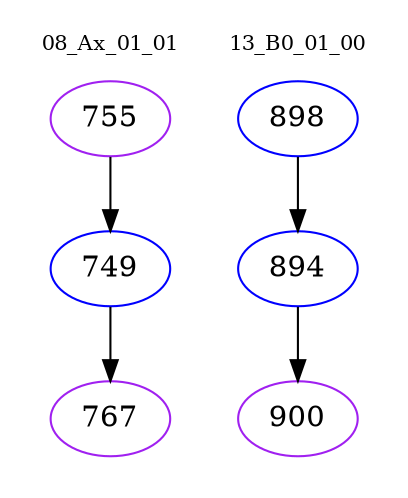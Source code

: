 digraph{
subgraph cluster_0 {
color = white
label = "08_Ax_01_01";
fontsize=10;
T0_755 [label="755", color="purple"]
T0_755 -> T0_749 [color="black"]
T0_749 [label="749", color="blue"]
T0_749 -> T0_767 [color="black"]
T0_767 [label="767", color="purple"]
}
subgraph cluster_1 {
color = white
label = "13_B0_01_00";
fontsize=10;
T1_898 [label="898", color="blue"]
T1_898 -> T1_894 [color="black"]
T1_894 [label="894", color="blue"]
T1_894 -> T1_900 [color="black"]
T1_900 [label="900", color="purple"]
}
}
